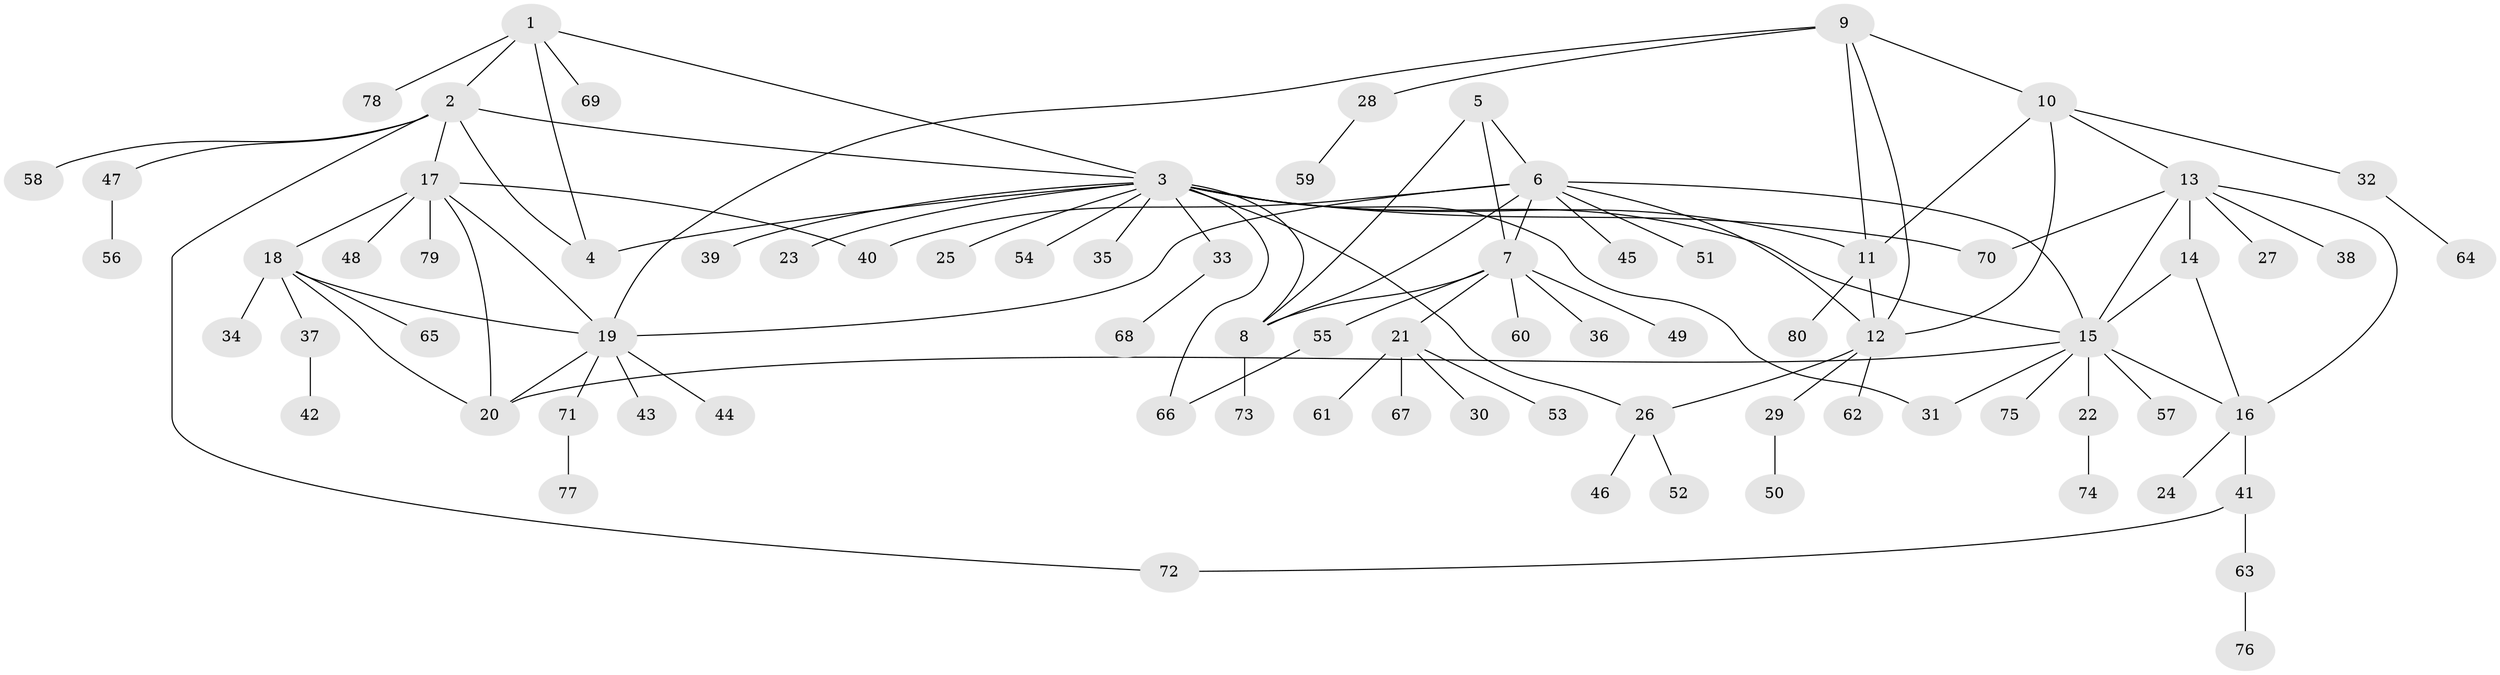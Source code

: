 // Generated by graph-tools (version 1.1) at 2025/15/03/09/25 04:15:49]
// undirected, 80 vertices, 106 edges
graph export_dot {
graph [start="1"]
  node [color=gray90,style=filled];
  1;
  2;
  3;
  4;
  5;
  6;
  7;
  8;
  9;
  10;
  11;
  12;
  13;
  14;
  15;
  16;
  17;
  18;
  19;
  20;
  21;
  22;
  23;
  24;
  25;
  26;
  27;
  28;
  29;
  30;
  31;
  32;
  33;
  34;
  35;
  36;
  37;
  38;
  39;
  40;
  41;
  42;
  43;
  44;
  45;
  46;
  47;
  48;
  49;
  50;
  51;
  52;
  53;
  54;
  55;
  56;
  57;
  58;
  59;
  60;
  61;
  62;
  63;
  64;
  65;
  66;
  67;
  68;
  69;
  70;
  71;
  72;
  73;
  74;
  75;
  76;
  77;
  78;
  79;
  80;
  1 -- 2;
  1 -- 3;
  1 -- 4;
  1 -- 69;
  1 -- 78;
  2 -- 3;
  2 -- 4;
  2 -- 17;
  2 -- 47;
  2 -- 58;
  2 -- 72;
  3 -- 4;
  3 -- 8;
  3 -- 11;
  3 -- 15;
  3 -- 23;
  3 -- 25;
  3 -- 26;
  3 -- 31;
  3 -- 33;
  3 -- 35;
  3 -- 39;
  3 -- 54;
  3 -- 66;
  3 -- 70;
  5 -- 6;
  5 -- 7;
  5 -- 8;
  6 -- 7;
  6 -- 8;
  6 -- 12;
  6 -- 15;
  6 -- 19;
  6 -- 40;
  6 -- 45;
  6 -- 51;
  7 -- 8;
  7 -- 21;
  7 -- 36;
  7 -- 49;
  7 -- 55;
  7 -- 60;
  8 -- 73;
  9 -- 10;
  9 -- 11;
  9 -- 12;
  9 -- 19;
  9 -- 28;
  10 -- 11;
  10 -- 12;
  10 -- 13;
  10 -- 32;
  11 -- 12;
  11 -- 80;
  12 -- 26;
  12 -- 29;
  12 -- 62;
  13 -- 14;
  13 -- 15;
  13 -- 16;
  13 -- 27;
  13 -- 38;
  13 -- 70;
  14 -- 15;
  14 -- 16;
  15 -- 16;
  15 -- 20;
  15 -- 22;
  15 -- 31;
  15 -- 57;
  15 -- 75;
  16 -- 24;
  16 -- 41;
  17 -- 18;
  17 -- 19;
  17 -- 20;
  17 -- 40;
  17 -- 48;
  17 -- 79;
  18 -- 19;
  18 -- 20;
  18 -- 34;
  18 -- 37;
  18 -- 65;
  19 -- 20;
  19 -- 43;
  19 -- 44;
  19 -- 71;
  21 -- 30;
  21 -- 53;
  21 -- 61;
  21 -- 67;
  22 -- 74;
  26 -- 46;
  26 -- 52;
  28 -- 59;
  29 -- 50;
  32 -- 64;
  33 -- 68;
  37 -- 42;
  41 -- 63;
  41 -- 72;
  47 -- 56;
  55 -- 66;
  63 -- 76;
  71 -- 77;
}
